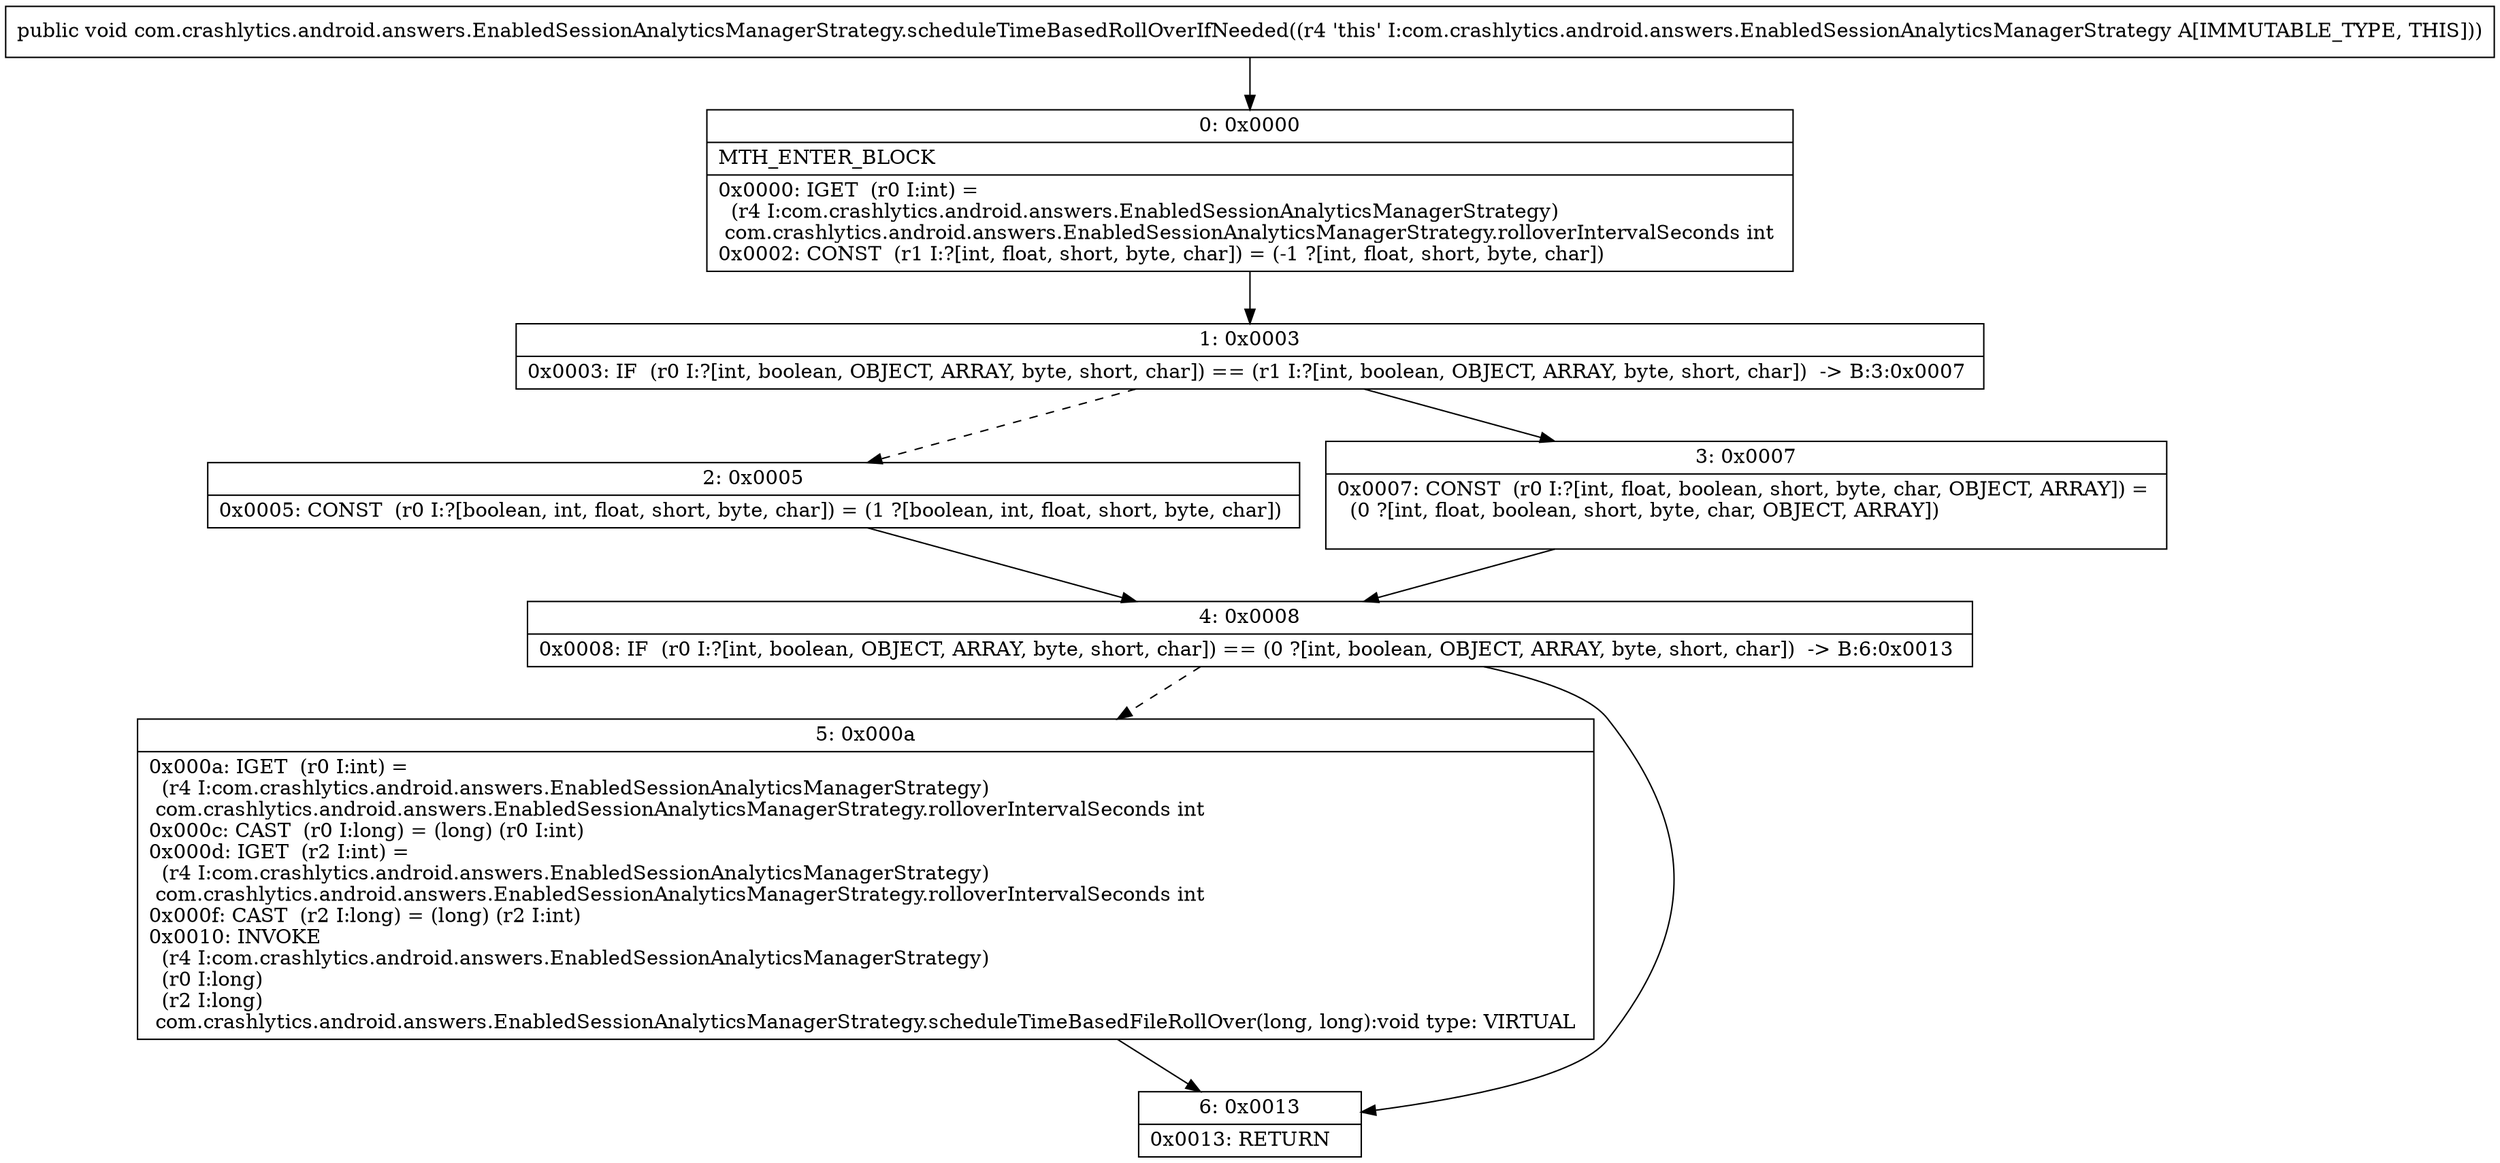 digraph "CFG forcom.crashlytics.android.answers.EnabledSessionAnalyticsManagerStrategy.scheduleTimeBasedRollOverIfNeeded()V" {
Node_0 [shape=record,label="{0\:\ 0x0000|MTH_ENTER_BLOCK\l|0x0000: IGET  (r0 I:int) = \l  (r4 I:com.crashlytics.android.answers.EnabledSessionAnalyticsManagerStrategy)\l com.crashlytics.android.answers.EnabledSessionAnalyticsManagerStrategy.rolloverIntervalSeconds int \l0x0002: CONST  (r1 I:?[int, float, short, byte, char]) = (\-1 ?[int, float, short, byte, char]) \l}"];
Node_1 [shape=record,label="{1\:\ 0x0003|0x0003: IF  (r0 I:?[int, boolean, OBJECT, ARRAY, byte, short, char]) == (r1 I:?[int, boolean, OBJECT, ARRAY, byte, short, char])  \-\> B:3:0x0007 \l}"];
Node_2 [shape=record,label="{2\:\ 0x0005|0x0005: CONST  (r0 I:?[boolean, int, float, short, byte, char]) = (1 ?[boolean, int, float, short, byte, char]) \l}"];
Node_3 [shape=record,label="{3\:\ 0x0007|0x0007: CONST  (r0 I:?[int, float, boolean, short, byte, char, OBJECT, ARRAY]) = \l  (0 ?[int, float, boolean, short, byte, char, OBJECT, ARRAY])\l \l}"];
Node_4 [shape=record,label="{4\:\ 0x0008|0x0008: IF  (r0 I:?[int, boolean, OBJECT, ARRAY, byte, short, char]) == (0 ?[int, boolean, OBJECT, ARRAY, byte, short, char])  \-\> B:6:0x0013 \l}"];
Node_5 [shape=record,label="{5\:\ 0x000a|0x000a: IGET  (r0 I:int) = \l  (r4 I:com.crashlytics.android.answers.EnabledSessionAnalyticsManagerStrategy)\l com.crashlytics.android.answers.EnabledSessionAnalyticsManagerStrategy.rolloverIntervalSeconds int \l0x000c: CAST  (r0 I:long) = (long) (r0 I:int) \l0x000d: IGET  (r2 I:int) = \l  (r4 I:com.crashlytics.android.answers.EnabledSessionAnalyticsManagerStrategy)\l com.crashlytics.android.answers.EnabledSessionAnalyticsManagerStrategy.rolloverIntervalSeconds int \l0x000f: CAST  (r2 I:long) = (long) (r2 I:int) \l0x0010: INVOKE  \l  (r4 I:com.crashlytics.android.answers.EnabledSessionAnalyticsManagerStrategy)\l  (r0 I:long)\l  (r2 I:long)\l com.crashlytics.android.answers.EnabledSessionAnalyticsManagerStrategy.scheduleTimeBasedFileRollOver(long, long):void type: VIRTUAL \l}"];
Node_6 [shape=record,label="{6\:\ 0x0013|0x0013: RETURN   \l}"];
MethodNode[shape=record,label="{public void com.crashlytics.android.answers.EnabledSessionAnalyticsManagerStrategy.scheduleTimeBasedRollOverIfNeeded((r4 'this' I:com.crashlytics.android.answers.EnabledSessionAnalyticsManagerStrategy A[IMMUTABLE_TYPE, THIS])) }"];
MethodNode -> Node_0;
Node_0 -> Node_1;
Node_1 -> Node_2[style=dashed];
Node_1 -> Node_3;
Node_2 -> Node_4;
Node_3 -> Node_4;
Node_4 -> Node_5[style=dashed];
Node_4 -> Node_6;
Node_5 -> Node_6;
}

